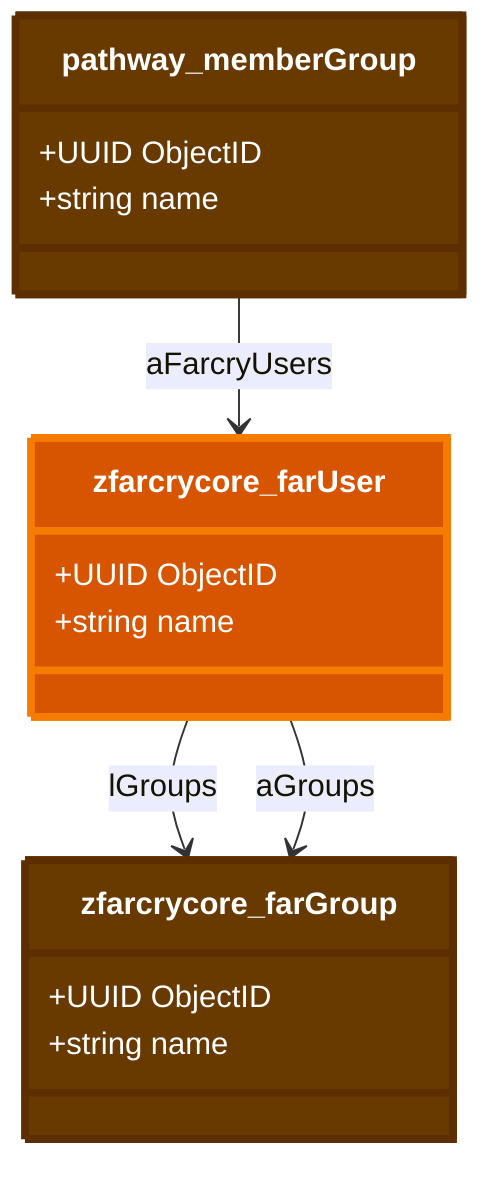 classDiagram
    %% Parameters:
%%   Focus: farUser
%%   Domains: partner, participant, programme, site
%%   Chart Type: Class
    class pathway_memberGroup {
        +UUID ObjectID
        +string name
    }

    class zfarcrycore_farGroup {
        +UUID ObjectID
        +string name
    }

    class zfarcrycore_farUser {
        +UUID ObjectID
        +string name
    }

    zfarcrycore_farUser --> zfarcrycore_farGroup : lGroups
    pathway_memberGroup --> zfarcrycore_farUser : aFarcryUsers
    zfarcrycore_farUser --> zfarcrycore_farGroup : aGroups

    %% Entity Styling
    style pathway_memberGroup fill:#693a00,stroke:#5d2e00,stroke-width:4px,color:#fff
    style zfarcrycore_farGroup fill:#693a00,stroke:#5d2e00,stroke-width:4px,color:#fff
    style zfarcrycore_farUser fill:#d75500,stroke:#f57c00,stroke-width:4px,color:#fff